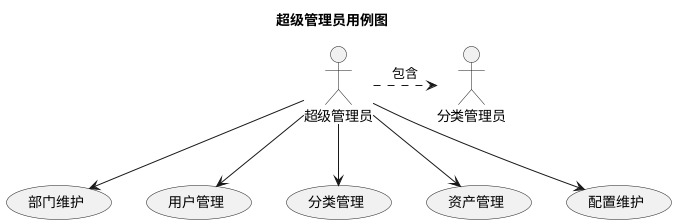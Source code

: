 @startuml
title 超级管理员用例图

actor 超级管理员 as user
usecase 部门维护 as depAdmin
usecase 用户管理 as userAdmin
usecase 分类管理 as classAdmin
usecase 资产管理 as assetAdmin
usecase 配置维护 as configAdmin

user .> 分类管理员 : 包含
user --> depAdmin
user --> userAdmin
user --> classAdmin
user --> assetAdmin
user --> configAdmin

@enduml